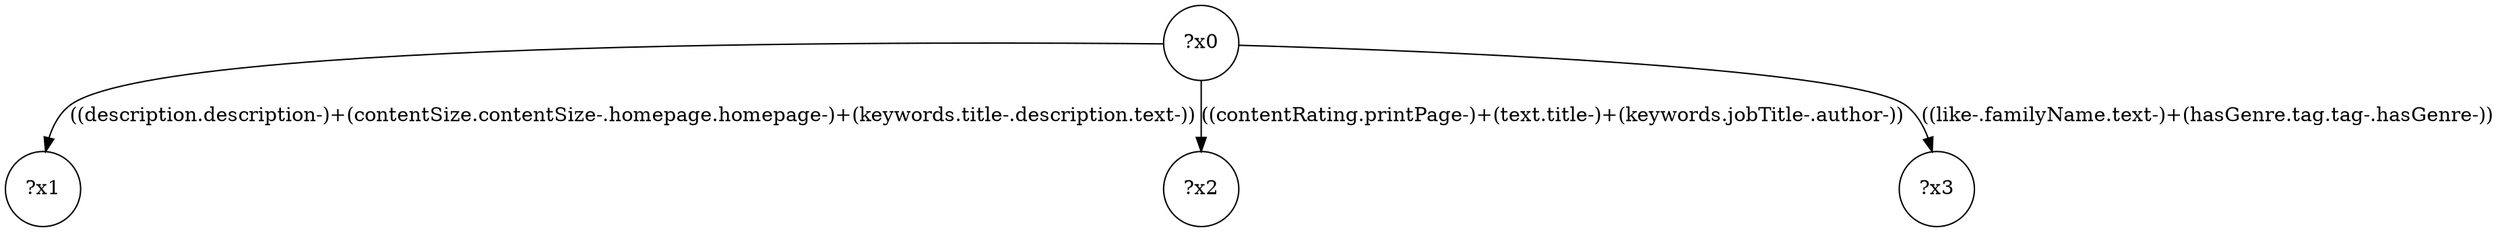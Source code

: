 digraph g {
	x0 [shape=circle, label="?x0"];
	x1 [shape=circle, label="?x1"];
	x0 -> x1 [label="((description.description-)+(contentSize.contentSize-.homepage.homepage-)+(keywords.title-.description.text-))"];
	x2 [shape=circle, label="?x2"];
	x0 -> x2 [label="((contentRating.printPage-)+(text.title-)+(keywords.jobTitle-.author-))"];
	x3 [shape=circle, label="?x3"];
	x0 -> x3 [label="((like-.familyName.text-)+(hasGenre.tag.tag-.hasGenre-))"];
}
